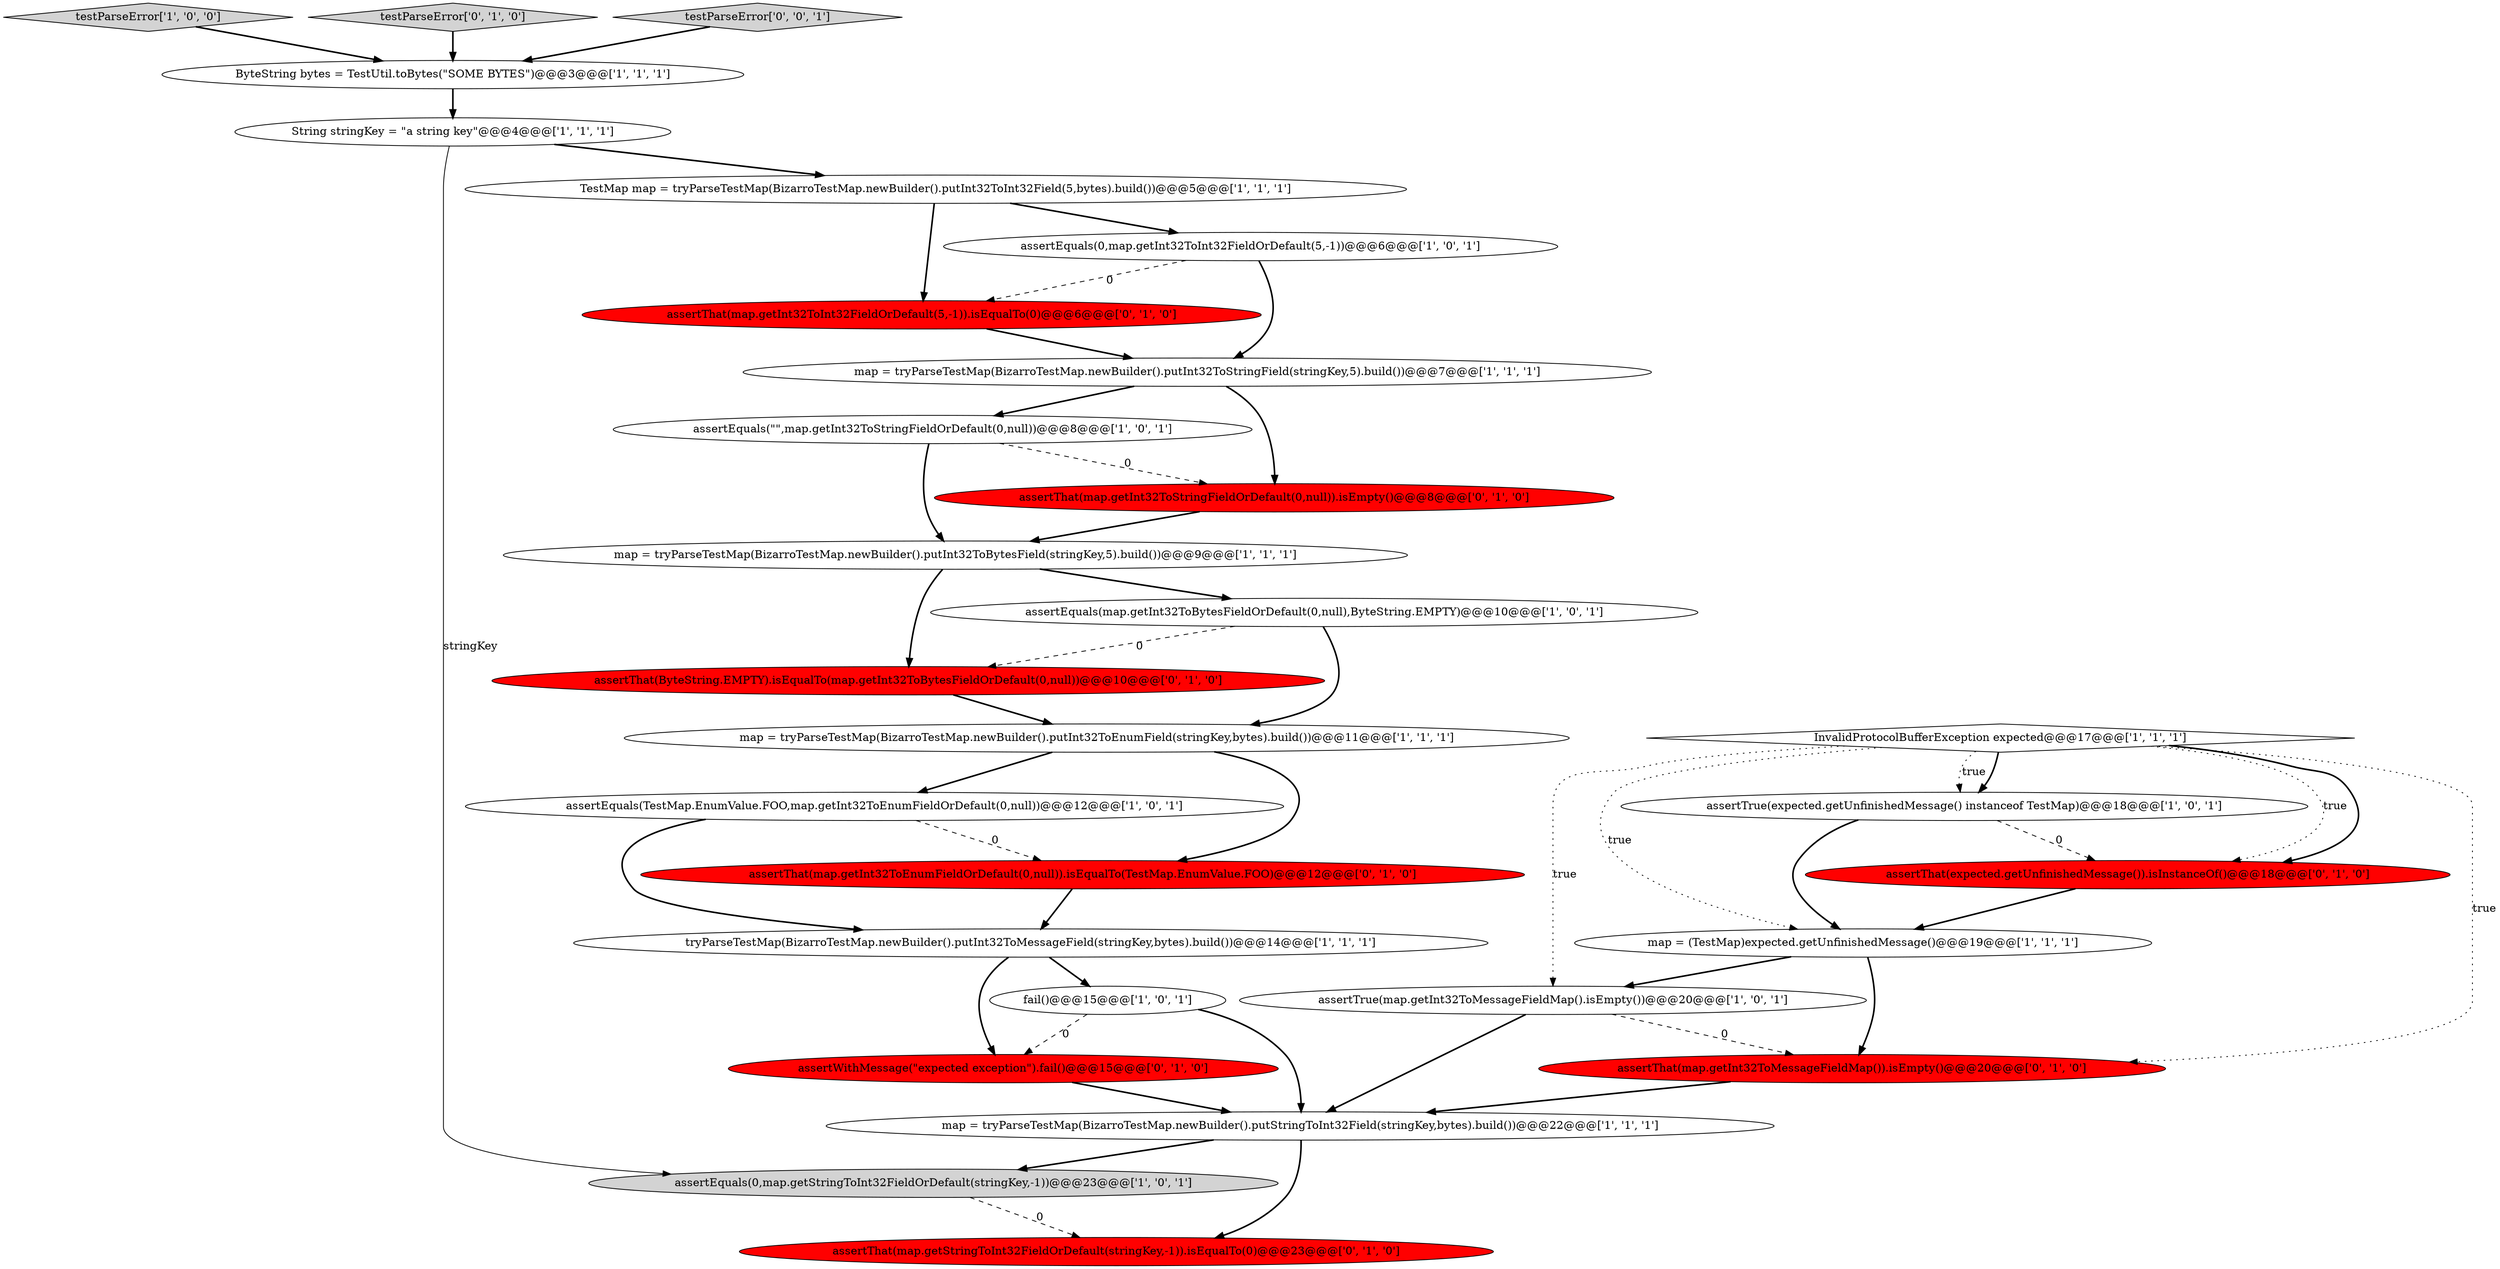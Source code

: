 digraph {
9 [style = filled, label = "assertEquals(TestMap.EnumValue.FOO,map.getInt32ToEnumFieldOrDefault(0,null))@@@12@@@['1', '0', '1']", fillcolor = white, shape = ellipse image = "AAA0AAABBB1BBB"];
10 [style = filled, label = "String stringKey = \"a string key\"@@@4@@@['1', '1', '1']", fillcolor = white, shape = ellipse image = "AAA0AAABBB1BBB"];
17 [style = filled, label = "testParseError['1', '0', '0']", fillcolor = lightgray, shape = diamond image = "AAA0AAABBB1BBB"];
23 [style = filled, label = "assertThat(ByteString.EMPTY).isEqualTo(map.getInt32ToBytesFieldOrDefault(0,null))@@@10@@@['0', '1', '0']", fillcolor = red, shape = ellipse image = "AAA1AAABBB2BBB"];
26 [style = filled, label = "assertWithMessage(\"expected exception\").fail()@@@15@@@['0', '1', '0']", fillcolor = red, shape = ellipse image = "AAA1AAABBB2BBB"];
5 [style = filled, label = "map = tryParseTestMap(BizarroTestMap.newBuilder().putInt32ToEnumField(stringKey,bytes).build())@@@11@@@['1', '1', '1']", fillcolor = white, shape = ellipse image = "AAA0AAABBB1BBB"];
24 [style = filled, label = "assertThat(map.getStringToInt32FieldOrDefault(stringKey,-1)).isEqualTo(0)@@@23@@@['0', '1', '0']", fillcolor = red, shape = ellipse image = "AAA1AAABBB2BBB"];
15 [style = filled, label = "assertTrue(expected.getUnfinishedMessage() instanceof TestMap)@@@18@@@['1', '0', '1']", fillcolor = white, shape = ellipse image = "AAA0AAABBB1BBB"];
20 [style = filled, label = "testParseError['0', '1', '0']", fillcolor = lightgray, shape = diamond image = "AAA0AAABBB2BBB"];
18 [style = filled, label = "assertEquals(0,map.getStringToInt32FieldOrDefault(stringKey,-1))@@@23@@@['1', '0', '1']", fillcolor = lightgray, shape = ellipse image = "AAA0AAABBB1BBB"];
21 [style = filled, label = "assertThat(map.getInt32ToInt32FieldOrDefault(5,-1)).isEqualTo(0)@@@6@@@['0', '1', '0']", fillcolor = red, shape = ellipse image = "AAA1AAABBB2BBB"];
0 [style = filled, label = "tryParseTestMap(BizarroTestMap.newBuilder().putInt32ToMessageField(stringKey,bytes).build())@@@14@@@['1', '1', '1']", fillcolor = white, shape = ellipse image = "AAA0AAABBB1BBB"];
16 [style = filled, label = "fail()@@@15@@@['1', '0', '1']", fillcolor = white, shape = ellipse image = "AAA0AAABBB1BBB"];
22 [style = filled, label = "assertThat(map.getInt32ToEnumFieldOrDefault(0,null)).isEqualTo(TestMap.EnumValue.FOO)@@@12@@@['0', '1', '0']", fillcolor = red, shape = ellipse image = "AAA1AAABBB2BBB"];
7 [style = filled, label = "assertEquals(0,map.getInt32ToInt32FieldOrDefault(5,-1))@@@6@@@['1', '0', '1']", fillcolor = white, shape = ellipse image = "AAA0AAABBB1BBB"];
28 [style = filled, label = "testParseError['0', '0', '1']", fillcolor = lightgray, shape = diamond image = "AAA0AAABBB3BBB"];
14 [style = filled, label = "assertEquals(map.getInt32ToBytesFieldOrDefault(0,null),ByteString.EMPTY)@@@10@@@['1', '0', '1']", fillcolor = white, shape = ellipse image = "AAA0AAABBB1BBB"];
19 [style = filled, label = "assertThat(map.getInt32ToMessageFieldMap()).isEmpty()@@@20@@@['0', '1', '0']", fillcolor = red, shape = ellipse image = "AAA1AAABBB2BBB"];
12 [style = filled, label = "map = tryParseTestMap(BizarroTestMap.newBuilder().putInt32ToBytesField(stringKey,5).build())@@@9@@@['1', '1', '1']", fillcolor = white, shape = ellipse image = "AAA0AAABBB1BBB"];
8 [style = filled, label = "InvalidProtocolBufferException expected@@@17@@@['1', '1', '1']", fillcolor = white, shape = diamond image = "AAA0AAABBB1BBB"];
27 [style = filled, label = "assertThat(expected.getUnfinishedMessage()).isInstanceOf()@@@18@@@['0', '1', '0']", fillcolor = red, shape = ellipse image = "AAA1AAABBB2BBB"];
6 [style = filled, label = "map = tryParseTestMap(BizarroTestMap.newBuilder().putInt32ToStringField(stringKey,5).build())@@@7@@@['1', '1', '1']", fillcolor = white, shape = ellipse image = "AAA0AAABBB1BBB"];
11 [style = filled, label = "assertTrue(map.getInt32ToMessageFieldMap().isEmpty())@@@20@@@['1', '0', '1']", fillcolor = white, shape = ellipse image = "AAA0AAABBB1BBB"];
1 [style = filled, label = "TestMap map = tryParseTestMap(BizarroTestMap.newBuilder().putInt32ToInt32Field(5,bytes).build())@@@5@@@['1', '1', '1']", fillcolor = white, shape = ellipse image = "AAA0AAABBB1BBB"];
25 [style = filled, label = "assertThat(map.getInt32ToStringFieldOrDefault(0,null)).isEmpty()@@@8@@@['0', '1', '0']", fillcolor = red, shape = ellipse image = "AAA1AAABBB2BBB"];
3 [style = filled, label = "map = (TestMap)expected.getUnfinishedMessage()@@@19@@@['1', '1', '1']", fillcolor = white, shape = ellipse image = "AAA0AAABBB1BBB"];
13 [style = filled, label = "ByteString bytes = TestUtil.toBytes(\"SOME BYTES\")@@@3@@@['1', '1', '1']", fillcolor = white, shape = ellipse image = "AAA0AAABBB1BBB"];
4 [style = filled, label = "assertEquals(\"\",map.getInt32ToStringFieldOrDefault(0,null))@@@8@@@['1', '0', '1']", fillcolor = white, shape = ellipse image = "AAA0AAABBB1BBB"];
2 [style = filled, label = "map = tryParseTestMap(BizarroTestMap.newBuilder().putStringToInt32Field(stringKey,bytes).build())@@@22@@@['1', '1', '1']", fillcolor = white, shape = ellipse image = "AAA0AAABBB1BBB"];
13->10 [style = bold, label=""];
0->16 [style = bold, label=""];
7->21 [style = dashed, label="0"];
20->13 [style = bold, label=""];
8->15 [style = bold, label=""];
9->0 [style = bold, label=""];
23->5 [style = bold, label=""];
5->9 [style = bold, label=""];
0->26 [style = bold, label=""];
21->6 [style = bold, label=""];
27->3 [style = bold, label=""];
3->11 [style = bold, label=""];
8->15 [style = dotted, label="true"];
2->18 [style = bold, label=""];
28->13 [style = bold, label=""];
9->22 [style = dashed, label="0"];
19->2 [style = bold, label=""];
16->2 [style = bold, label=""];
15->3 [style = bold, label=""];
1->7 [style = bold, label=""];
11->2 [style = bold, label=""];
8->3 [style = dotted, label="true"];
4->25 [style = dashed, label="0"];
16->26 [style = dashed, label="0"];
6->4 [style = bold, label=""];
26->2 [style = bold, label=""];
14->23 [style = dashed, label="0"];
22->0 [style = bold, label=""];
3->19 [style = bold, label=""];
25->12 [style = bold, label=""];
11->19 [style = dashed, label="0"];
1->21 [style = bold, label=""];
7->6 [style = bold, label=""];
12->14 [style = bold, label=""];
10->18 [style = solid, label="stringKey"];
4->12 [style = bold, label=""];
8->11 [style = dotted, label="true"];
17->13 [style = bold, label=""];
12->23 [style = bold, label=""];
15->27 [style = dashed, label="0"];
2->24 [style = bold, label=""];
8->27 [style = dotted, label="true"];
8->19 [style = dotted, label="true"];
10->1 [style = bold, label=""];
8->27 [style = bold, label=""];
5->22 [style = bold, label=""];
6->25 [style = bold, label=""];
18->24 [style = dashed, label="0"];
14->5 [style = bold, label=""];
}
